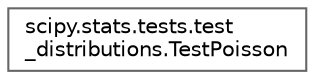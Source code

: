 digraph "Graphical Class Hierarchy"
{
 // LATEX_PDF_SIZE
  bgcolor="transparent";
  edge [fontname=Helvetica,fontsize=10,labelfontname=Helvetica,labelfontsize=10];
  node [fontname=Helvetica,fontsize=10,shape=box,height=0.2,width=0.4];
  rankdir="LR";
  Node0 [id="Node000000",label="scipy.stats.tests.test\l_distributions.TestPoisson",height=0.2,width=0.4,color="grey40", fillcolor="white", style="filled",URL="$de/df5/classscipy_1_1stats_1_1tests_1_1test__distributions_1_1TestPoisson.html",tooltip=" "];
}
